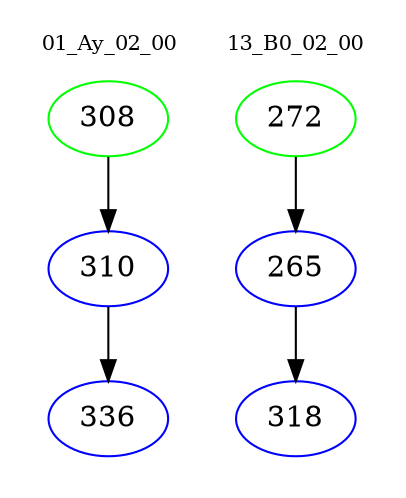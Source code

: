 digraph{
subgraph cluster_0 {
color = white
label = "01_Ay_02_00";
fontsize=10;
T0_308 [label="308", color="green"]
T0_308 -> T0_310 [color="black"]
T0_310 [label="310", color="blue"]
T0_310 -> T0_336 [color="black"]
T0_336 [label="336", color="blue"]
}
subgraph cluster_1 {
color = white
label = "13_B0_02_00";
fontsize=10;
T1_272 [label="272", color="green"]
T1_272 -> T1_265 [color="black"]
T1_265 [label="265", color="blue"]
T1_265 -> T1_318 [color="black"]
T1_318 [label="318", color="blue"]
}
}
